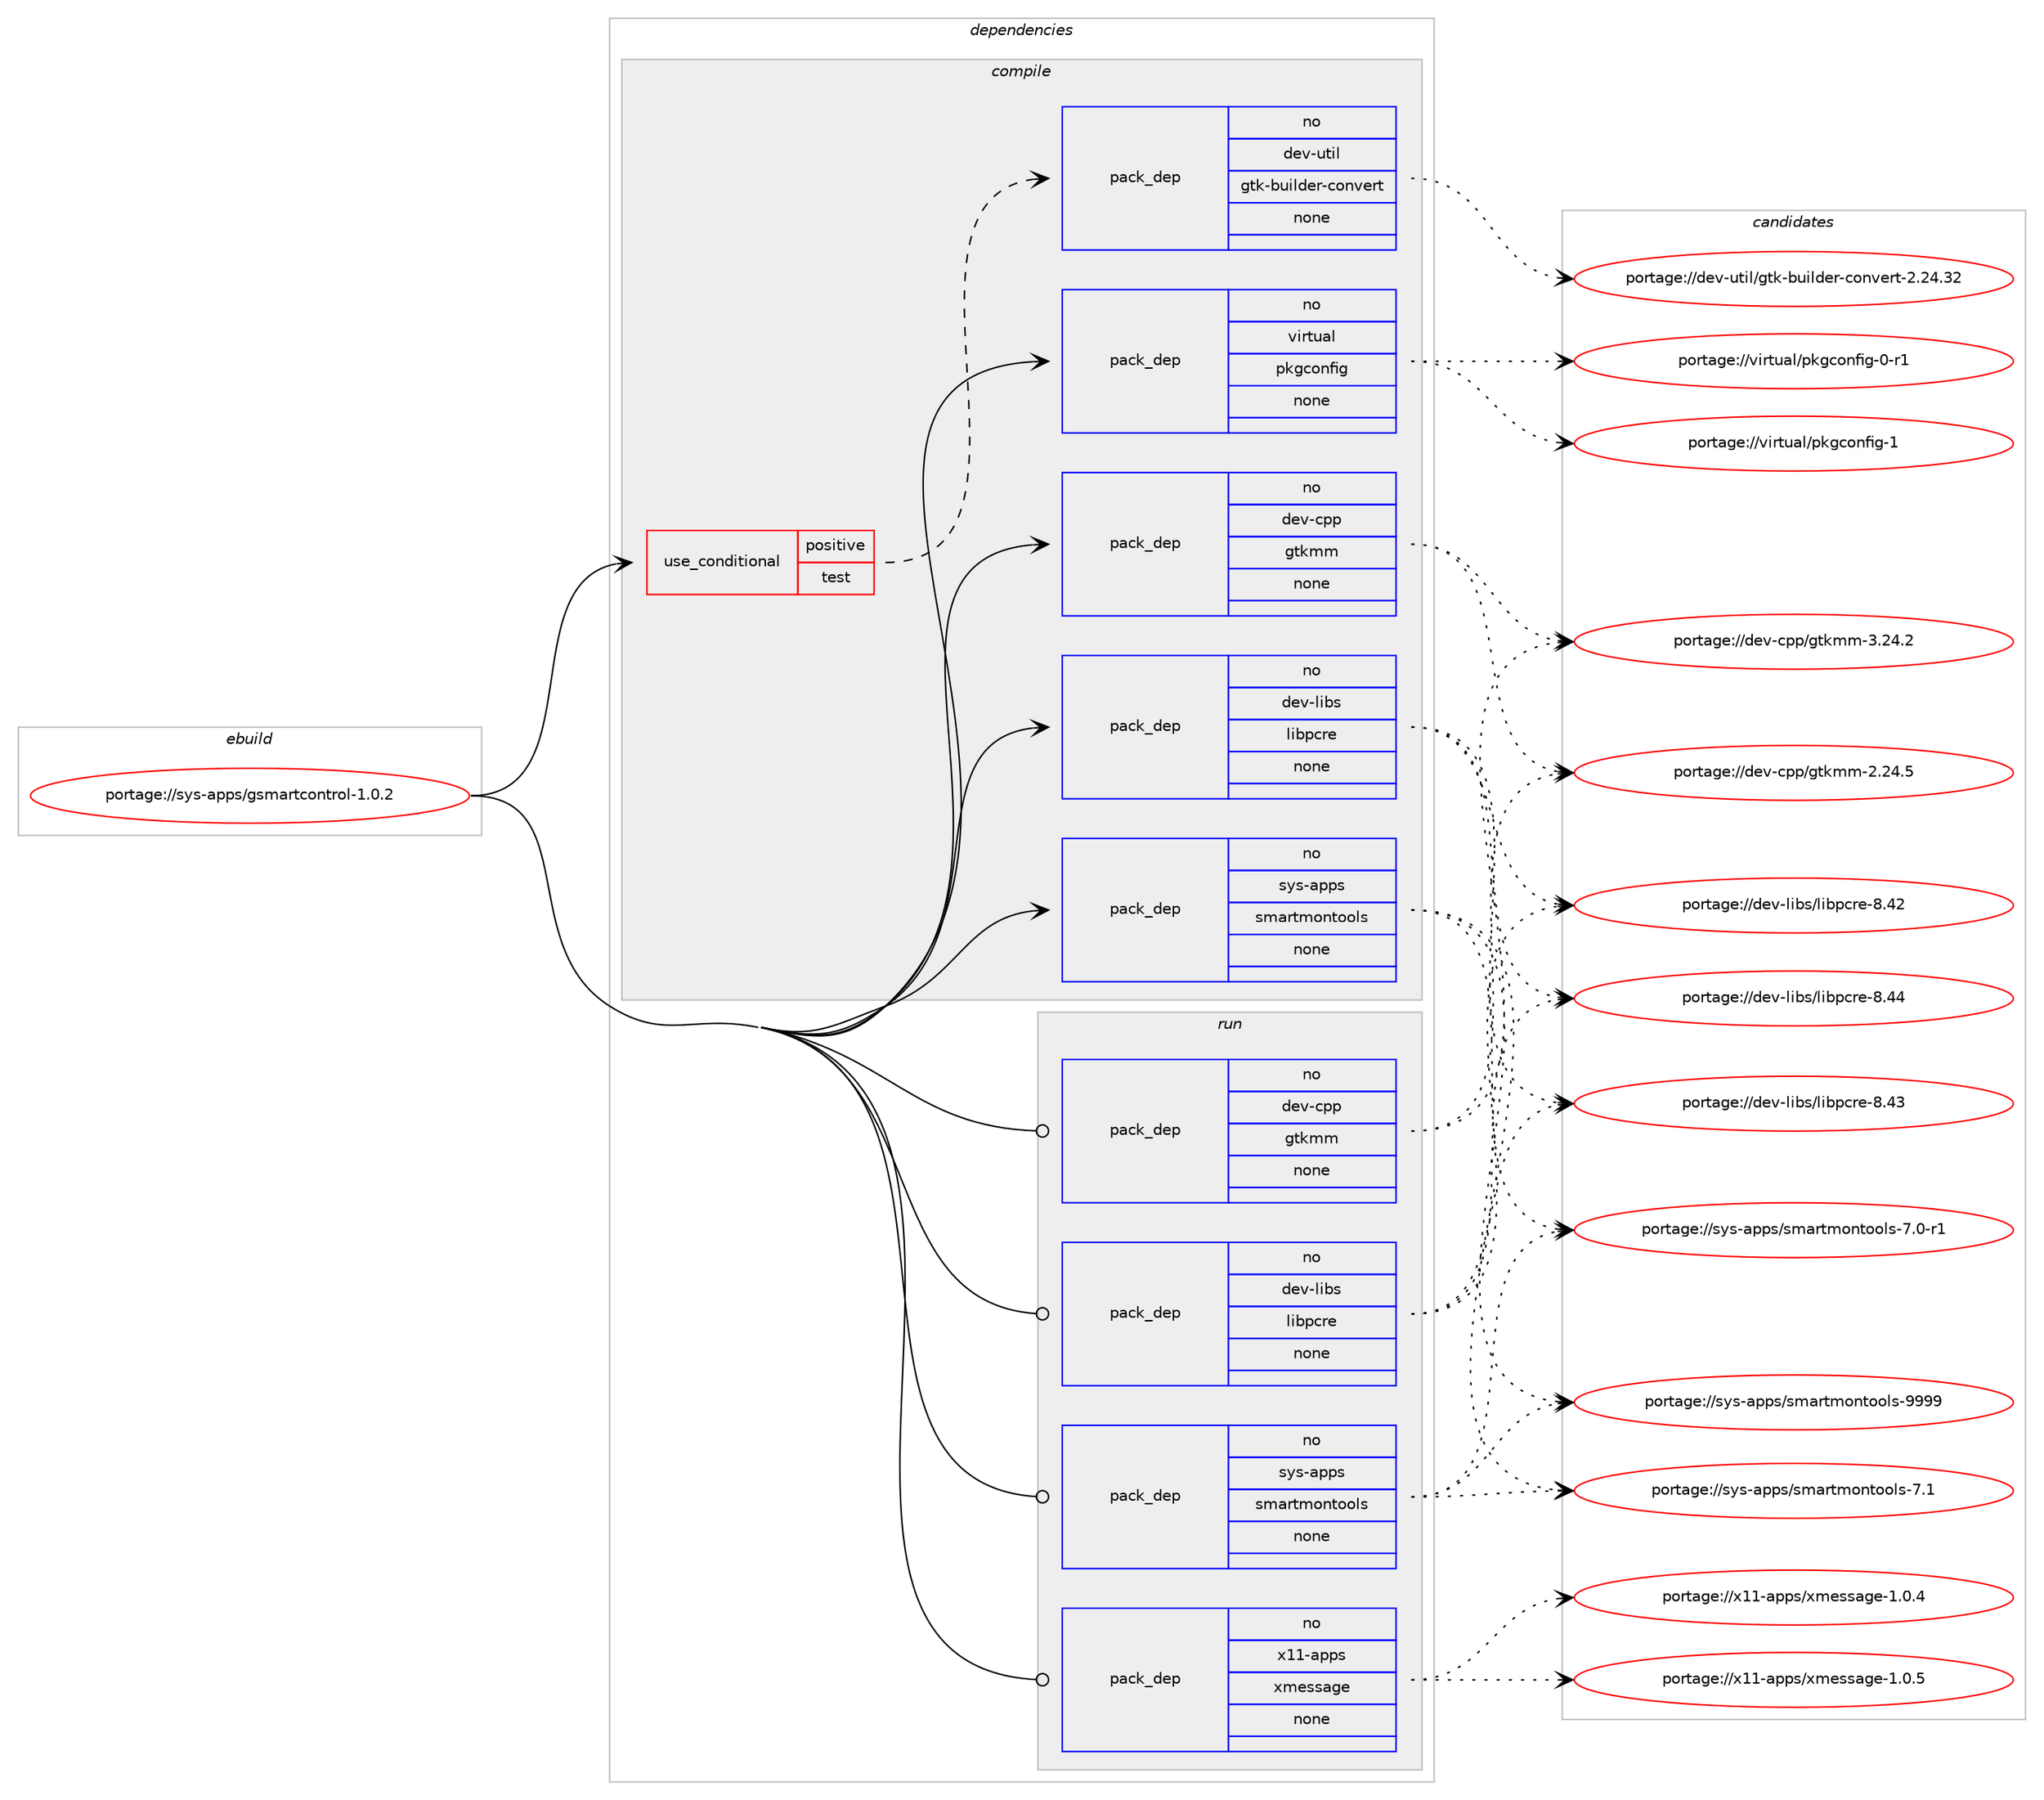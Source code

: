 digraph prolog {

# *************
# Graph options
# *************

newrank=true;
concentrate=true;
compound=true;
graph [rankdir=LR,fontname=Helvetica,fontsize=10,ranksep=1.5];#, ranksep=2.5, nodesep=0.2];
edge  [arrowhead=vee];
node  [fontname=Helvetica,fontsize=10];

# **********
# The ebuild
# **********

subgraph cluster_leftcol {
color=gray;
rank=same;
label=<<i>ebuild</i>>;
id [label="portage://sys-apps/gsmartcontrol-1.0.2", color=red, width=4, href="../sys-apps/gsmartcontrol-1.0.2.svg"];
}

# ****************
# The dependencies
# ****************

subgraph cluster_midcol {
color=gray;
label=<<i>dependencies</i>>;
subgraph cluster_compile {
fillcolor="#eeeeee";
style=filled;
label=<<i>compile</i>>;
subgraph cond9323 {
dependency44231 [label=<<TABLE BORDER="0" CELLBORDER="1" CELLSPACING="0" CELLPADDING="4"><TR><TD ROWSPAN="3" CELLPADDING="10">use_conditional</TD></TR><TR><TD>positive</TD></TR><TR><TD>test</TD></TR></TABLE>>, shape=none, color=red];
subgraph pack33883 {
dependency44232 [label=<<TABLE BORDER="0" CELLBORDER="1" CELLSPACING="0" CELLPADDING="4" WIDTH="220"><TR><TD ROWSPAN="6" CELLPADDING="30">pack_dep</TD></TR><TR><TD WIDTH="110">no</TD></TR><TR><TD>dev-util</TD></TR><TR><TD>gtk-builder-convert</TD></TR><TR><TD>none</TD></TR><TR><TD></TD></TR></TABLE>>, shape=none, color=blue];
}
dependency44231:e -> dependency44232:w [weight=20,style="dashed",arrowhead="vee"];
}
id:e -> dependency44231:w [weight=20,style="solid",arrowhead="vee"];
subgraph pack33884 {
dependency44233 [label=<<TABLE BORDER="0" CELLBORDER="1" CELLSPACING="0" CELLPADDING="4" WIDTH="220"><TR><TD ROWSPAN="6" CELLPADDING="30">pack_dep</TD></TR><TR><TD WIDTH="110">no</TD></TR><TR><TD>dev-cpp</TD></TR><TR><TD>gtkmm</TD></TR><TR><TD>none</TD></TR><TR><TD></TD></TR></TABLE>>, shape=none, color=blue];
}
id:e -> dependency44233:w [weight=20,style="solid",arrowhead="vee"];
subgraph pack33885 {
dependency44234 [label=<<TABLE BORDER="0" CELLBORDER="1" CELLSPACING="0" CELLPADDING="4" WIDTH="220"><TR><TD ROWSPAN="6" CELLPADDING="30">pack_dep</TD></TR><TR><TD WIDTH="110">no</TD></TR><TR><TD>dev-libs</TD></TR><TR><TD>libpcre</TD></TR><TR><TD>none</TD></TR><TR><TD></TD></TR></TABLE>>, shape=none, color=blue];
}
id:e -> dependency44234:w [weight=20,style="solid",arrowhead="vee"];
subgraph pack33886 {
dependency44235 [label=<<TABLE BORDER="0" CELLBORDER="1" CELLSPACING="0" CELLPADDING="4" WIDTH="220"><TR><TD ROWSPAN="6" CELLPADDING="30">pack_dep</TD></TR><TR><TD WIDTH="110">no</TD></TR><TR><TD>sys-apps</TD></TR><TR><TD>smartmontools</TD></TR><TR><TD>none</TD></TR><TR><TD></TD></TR></TABLE>>, shape=none, color=blue];
}
id:e -> dependency44235:w [weight=20,style="solid",arrowhead="vee"];
subgraph pack33887 {
dependency44236 [label=<<TABLE BORDER="0" CELLBORDER="1" CELLSPACING="0" CELLPADDING="4" WIDTH="220"><TR><TD ROWSPAN="6" CELLPADDING="30">pack_dep</TD></TR><TR><TD WIDTH="110">no</TD></TR><TR><TD>virtual</TD></TR><TR><TD>pkgconfig</TD></TR><TR><TD>none</TD></TR><TR><TD></TD></TR></TABLE>>, shape=none, color=blue];
}
id:e -> dependency44236:w [weight=20,style="solid",arrowhead="vee"];
}
subgraph cluster_compileandrun {
fillcolor="#eeeeee";
style=filled;
label=<<i>compile and run</i>>;
}
subgraph cluster_run {
fillcolor="#eeeeee";
style=filled;
label=<<i>run</i>>;
subgraph pack33888 {
dependency44237 [label=<<TABLE BORDER="0" CELLBORDER="1" CELLSPACING="0" CELLPADDING="4" WIDTH="220"><TR><TD ROWSPAN="6" CELLPADDING="30">pack_dep</TD></TR><TR><TD WIDTH="110">no</TD></TR><TR><TD>dev-cpp</TD></TR><TR><TD>gtkmm</TD></TR><TR><TD>none</TD></TR><TR><TD></TD></TR></TABLE>>, shape=none, color=blue];
}
id:e -> dependency44237:w [weight=20,style="solid",arrowhead="odot"];
subgraph pack33889 {
dependency44238 [label=<<TABLE BORDER="0" CELLBORDER="1" CELLSPACING="0" CELLPADDING="4" WIDTH="220"><TR><TD ROWSPAN="6" CELLPADDING="30">pack_dep</TD></TR><TR><TD WIDTH="110">no</TD></TR><TR><TD>dev-libs</TD></TR><TR><TD>libpcre</TD></TR><TR><TD>none</TD></TR><TR><TD></TD></TR></TABLE>>, shape=none, color=blue];
}
id:e -> dependency44238:w [weight=20,style="solid",arrowhead="odot"];
subgraph pack33890 {
dependency44239 [label=<<TABLE BORDER="0" CELLBORDER="1" CELLSPACING="0" CELLPADDING="4" WIDTH="220"><TR><TD ROWSPAN="6" CELLPADDING="30">pack_dep</TD></TR><TR><TD WIDTH="110">no</TD></TR><TR><TD>sys-apps</TD></TR><TR><TD>smartmontools</TD></TR><TR><TD>none</TD></TR><TR><TD></TD></TR></TABLE>>, shape=none, color=blue];
}
id:e -> dependency44239:w [weight=20,style="solid",arrowhead="odot"];
subgraph pack33891 {
dependency44240 [label=<<TABLE BORDER="0" CELLBORDER="1" CELLSPACING="0" CELLPADDING="4" WIDTH="220"><TR><TD ROWSPAN="6" CELLPADDING="30">pack_dep</TD></TR><TR><TD WIDTH="110">no</TD></TR><TR><TD>x11-apps</TD></TR><TR><TD>xmessage</TD></TR><TR><TD>none</TD></TR><TR><TD></TD></TR></TABLE>>, shape=none, color=blue];
}
id:e -> dependency44240:w [weight=20,style="solid",arrowhead="odot"];
}
}

# **************
# The candidates
# **************

subgraph cluster_choices {
rank=same;
color=gray;
label=<<i>candidates</i>>;

subgraph choice33883 {
color=black;
nodesep=1;
choice1001011184511711610510847103116107459811710510810010111445991111101181011141164550465052465150 [label="portage://dev-util/gtk-builder-convert-2.24.32", color=red, width=4,href="../dev-util/gtk-builder-convert-2.24.32.svg"];
dependency44232:e -> choice1001011184511711610510847103116107459811710510810010111445991111101181011141164550465052465150:w [style=dotted,weight="100"];
}
subgraph choice33884 {
color=black;
nodesep=1;
choice10010111845991121124710311610710910945514650524650 [label="portage://dev-cpp/gtkmm-3.24.2", color=red, width=4,href="../dev-cpp/gtkmm-3.24.2.svg"];
choice10010111845991121124710311610710910945504650524653 [label="portage://dev-cpp/gtkmm-2.24.5", color=red, width=4,href="../dev-cpp/gtkmm-2.24.5.svg"];
dependency44233:e -> choice10010111845991121124710311610710910945514650524650:w [style=dotted,weight="100"];
dependency44233:e -> choice10010111845991121124710311610710910945504650524653:w [style=dotted,weight="100"];
}
subgraph choice33885 {
color=black;
nodesep=1;
choice10010111845108105981154710810598112991141014556465252 [label="portage://dev-libs/libpcre-8.44", color=red, width=4,href="../dev-libs/libpcre-8.44.svg"];
choice10010111845108105981154710810598112991141014556465251 [label="portage://dev-libs/libpcre-8.43", color=red, width=4,href="../dev-libs/libpcre-8.43.svg"];
choice10010111845108105981154710810598112991141014556465250 [label="portage://dev-libs/libpcre-8.42", color=red, width=4,href="../dev-libs/libpcre-8.42.svg"];
dependency44234:e -> choice10010111845108105981154710810598112991141014556465252:w [style=dotted,weight="100"];
dependency44234:e -> choice10010111845108105981154710810598112991141014556465251:w [style=dotted,weight="100"];
dependency44234:e -> choice10010111845108105981154710810598112991141014556465250:w [style=dotted,weight="100"];
}
subgraph choice33886 {
color=black;
nodesep=1;
choice115121115459711211211547115109971141161091111101161111111081154557575757 [label="portage://sys-apps/smartmontools-9999", color=red, width=4,href="../sys-apps/smartmontools-9999.svg"];
choice1151211154597112112115471151099711411610911111011611111110811545554649 [label="portage://sys-apps/smartmontools-7.1", color=red, width=4,href="../sys-apps/smartmontools-7.1.svg"];
choice11512111545971121121154711510997114116109111110116111111108115455546484511449 [label="portage://sys-apps/smartmontools-7.0-r1", color=red, width=4,href="../sys-apps/smartmontools-7.0-r1.svg"];
dependency44235:e -> choice115121115459711211211547115109971141161091111101161111111081154557575757:w [style=dotted,weight="100"];
dependency44235:e -> choice1151211154597112112115471151099711411610911111011611111110811545554649:w [style=dotted,weight="100"];
dependency44235:e -> choice11512111545971121121154711510997114116109111110116111111108115455546484511449:w [style=dotted,weight="100"];
}
subgraph choice33887 {
color=black;
nodesep=1;
choice1181051141161179710847112107103991111101021051034549 [label="portage://virtual/pkgconfig-1", color=red, width=4,href="../virtual/pkgconfig-1.svg"];
choice11810511411611797108471121071039911111010210510345484511449 [label="portage://virtual/pkgconfig-0-r1", color=red, width=4,href="../virtual/pkgconfig-0-r1.svg"];
dependency44236:e -> choice1181051141161179710847112107103991111101021051034549:w [style=dotted,weight="100"];
dependency44236:e -> choice11810511411611797108471121071039911111010210510345484511449:w [style=dotted,weight="100"];
}
subgraph choice33888 {
color=black;
nodesep=1;
choice10010111845991121124710311610710910945514650524650 [label="portage://dev-cpp/gtkmm-3.24.2", color=red, width=4,href="../dev-cpp/gtkmm-3.24.2.svg"];
choice10010111845991121124710311610710910945504650524653 [label="portage://dev-cpp/gtkmm-2.24.5", color=red, width=4,href="../dev-cpp/gtkmm-2.24.5.svg"];
dependency44237:e -> choice10010111845991121124710311610710910945514650524650:w [style=dotted,weight="100"];
dependency44237:e -> choice10010111845991121124710311610710910945504650524653:w [style=dotted,weight="100"];
}
subgraph choice33889 {
color=black;
nodesep=1;
choice10010111845108105981154710810598112991141014556465252 [label="portage://dev-libs/libpcre-8.44", color=red, width=4,href="../dev-libs/libpcre-8.44.svg"];
choice10010111845108105981154710810598112991141014556465251 [label="portage://dev-libs/libpcre-8.43", color=red, width=4,href="../dev-libs/libpcre-8.43.svg"];
choice10010111845108105981154710810598112991141014556465250 [label="portage://dev-libs/libpcre-8.42", color=red, width=4,href="../dev-libs/libpcre-8.42.svg"];
dependency44238:e -> choice10010111845108105981154710810598112991141014556465252:w [style=dotted,weight="100"];
dependency44238:e -> choice10010111845108105981154710810598112991141014556465251:w [style=dotted,weight="100"];
dependency44238:e -> choice10010111845108105981154710810598112991141014556465250:w [style=dotted,weight="100"];
}
subgraph choice33890 {
color=black;
nodesep=1;
choice115121115459711211211547115109971141161091111101161111111081154557575757 [label="portage://sys-apps/smartmontools-9999", color=red, width=4,href="../sys-apps/smartmontools-9999.svg"];
choice1151211154597112112115471151099711411610911111011611111110811545554649 [label="portage://sys-apps/smartmontools-7.1", color=red, width=4,href="../sys-apps/smartmontools-7.1.svg"];
choice11512111545971121121154711510997114116109111110116111111108115455546484511449 [label="portage://sys-apps/smartmontools-7.0-r1", color=red, width=4,href="../sys-apps/smartmontools-7.0-r1.svg"];
dependency44239:e -> choice115121115459711211211547115109971141161091111101161111111081154557575757:w [style=dotted,weight="100"];
dependency44239:e -> choice1151211154597112112115471151099711411610911111011611111110811545554649:w [style=dotted,weight="100"];
dependency44239:e -> choice11512111545971121121154711510997114116109111110116111111108115455546484511449:w [style=dotted,weight="100"];
}
subgraph choice33891 {
color=black;
nodesep=1;
choice120494945971121121154712010910111511597103101454946484653 [label="portage://x11-apps/xmessage-1.0.5", color=red, width=4,href="../x11-apps/xmessage-1.0.5.svg"];
choice120494945971121121154712010910111511597103101454946484652 [label="portage://x11-apps/xmessage-1.0.4", color=red, width=4,href="../x11-apps/xmessage-1.0.4.svg"];
dependency44240:e -> choice120494945971121121154712010910111511597103101454946484653:w [style=dotted,weight="100"];
dependency44240:e -> choice120494945971121121154712010910111511597103101454946484652:w [style=dotted,weight="100"];
}
}

}

